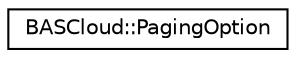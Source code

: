 digraph "Graphical Class Hierarchy"
{
 // LATEX_PDF_SIZE
  edge [fontname="Helvetica",fontsize="10",labelfontname="Helvetica",labelfontsize="10"];
  node [fontname="Helvetica",fontsize="10",shape=record];
  rankdir="LR";
  Node0 [label="BASCloud::PagingOption",height=0.2,width=0.4,color="black", fillcolor="white", style="filled",URL="$classBASCloud_1_1PagingOption.html",tooltip="A User entity represents a API user of the BASCloud."];
}

